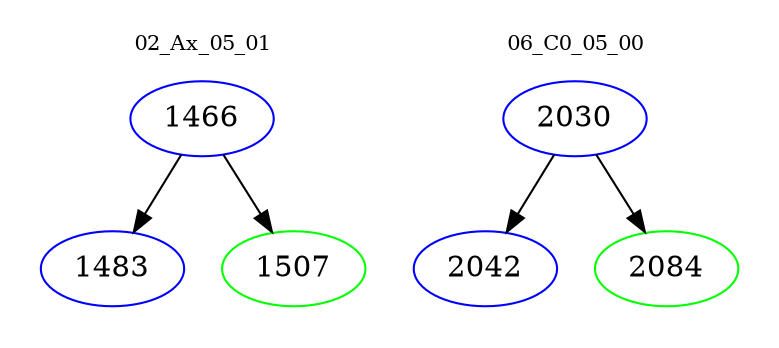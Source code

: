 digraph{
subgraph cluster_0 {
color = white
label = "02_Ax_05_01";
fontsize=10;
T0_1466 [label="1466", color="blue"]
T0_1466 -> T0_1483 [color="black"]
T0_1483 [label="1483", color="blue"]
T0_1466 -> T0_1507 [color="black"]
T0_1507 [label="1507", color="green"]
}
subgraph cluster_1 {
color = white
label = "06_C0_05_00";
fontsize=10;
T1_2030 [label="2030", color="blue"]
T1_2030 -> T1_2042 [color="black"]
T1_2042 [label="2042", color="blue"]
T1_2030 -> T1_2084 [color="black"]
T1_2084 [label="2084", color="green"]
}
}
